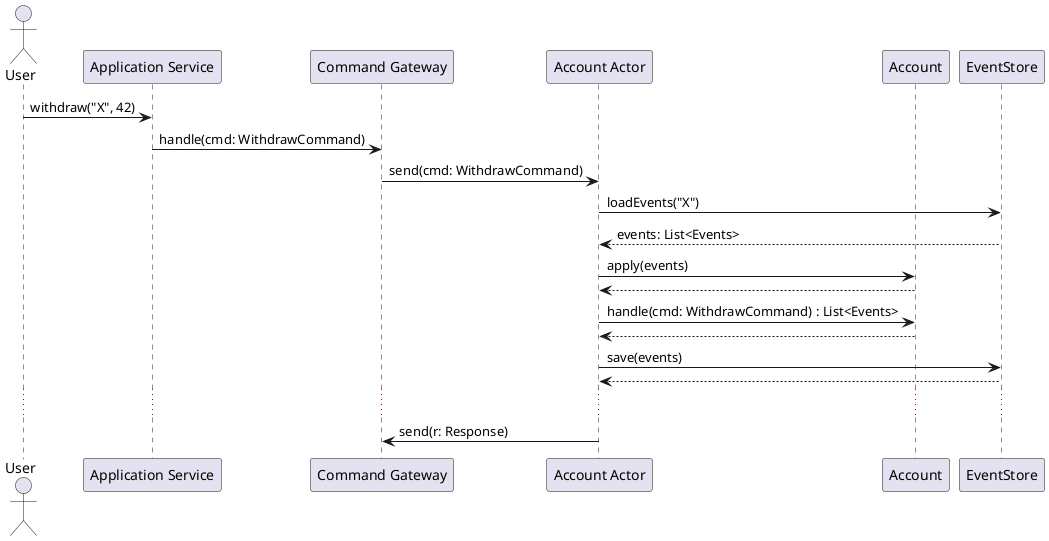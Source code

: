 @startuml

actor "User" as U
participant "Application Service" as AS
participant "Command Gateway" as CG
participant "Account Actor" as AC
participant "Account" as A
participant "EventStore" as ES

U -> AS: withdraw("X", 42)
AS -> CG: handle(cmd: WithdrawCommand)
CG -> AC: send(cmd: WithdrawCommand)
AC -> ES: loadEvents("X")
AC <-- ES: events: List<Events>
AC -> A: apply(events)
return
AC -> A: handle(cmd: WithdrawCommand) : List<Events>
AC <-- A:
AC -> ES: save(events)
return
...
CG <- AC: send(r: Response)

@enduml
